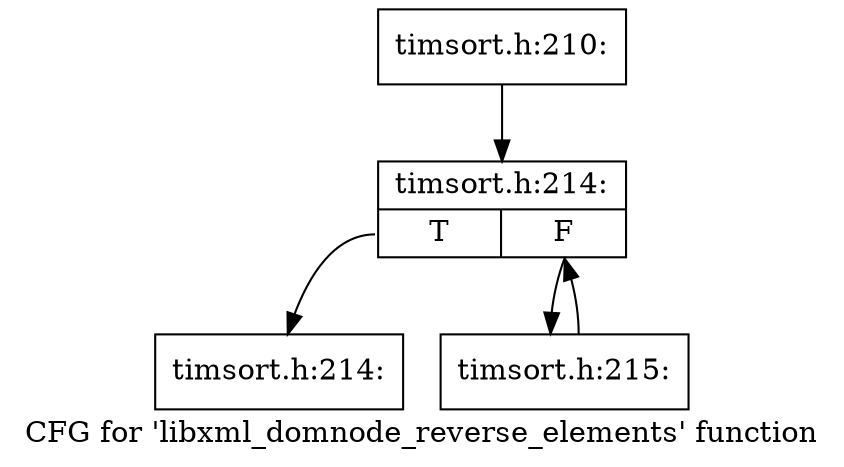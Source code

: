 digraph "CFG for 'libxml_domnode_reverse_elements' function" {
	label="CFG for 'libxml_domnode_reverse_elements' function";

	Node0x4cd8880 [shape=record,label="{timsort.h:210:}"];
	Node0x4cd8880 -> Node0x49f1860;
	Node0x49f1860 [shape=record,label="{timsort.h:214:|{<s0>T|<s1>F}}"];
	Node0x49f1860:s0 -> Node0x49f1a20;
	Node0x49f1860:s1 -> Node0x49f1a70;
	Node0x49f1a20 [shape=record,label="{timsort.h:214:}"];
	Node0x49f1a70 [shape=record,label="{timsort.h:215:}"];
	Node0x49f1a70 -> Node0x49f1860;
}
